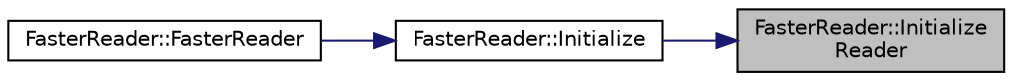 digraph "FasterReader::InitializeReader"
{
 // LATEX_PDF_SIZE
  edge [fontname="Helvetica",fontsize="10",labelfontname="Helvetica",labelfontsize="10"];
  node [fontname="Helvetica",fontsize="10",shape=record];
  rankdir="RL";
  Node1 [label="FasterReader::Initialize\lReader",height=0.2,width=0.4,color="black", fillcolor="grey75", style="filled", fontcolor="black",tooltip=" "];
  Node1 -> Node2 [dir="back",color="midnightblue",fontsize="10",style="solid",fontname="Helvetica"];
  Node2 [label="FasterReader::Initialize",height=0.2,width=0.4,color="black", fillcolor="white", style="filled",URL="$class_faster_reader.html#a949601e8d70fc3aaabe66824d22bdf69",tooltip="Setup the fasterac objects for reading."];
  Node2 -> Node3 [dir="back",color="midnightblue",fontsize="10",style="solid",fontname="Helvetica"];
  Node3 [label="FasterReader::FasterReader",height=0.2,width=0.4,color="black", fillcolor="white", style="filled",URL="$class_faster_reader.html#af4dd68bbc6c027e1c35bfd5b52525002",tooltip="Construct a new Faster Reader object."];
}
